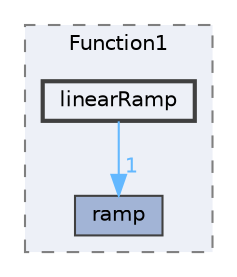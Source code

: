 digraph "src/OpenFOAM/primitives/functions/Function1/linearRamp"
{
 // LATEX_PDF_SIZE
  bgcolor="transparent";
  edge [fontname=Helvetica,fontsize=10,labelfontname=Helvetica,labelfontsize=10];
  node [fontname=Helvetica,fontsize=10,shape=box,height=0.2,width=0.4];
  compound=true
  subgraph clusterdir_bf4f273fcff898a8e57532425217d669 {
    graph [ bgcolor="#edf0f7", pencolor="grey50", label="Function1", fontname=Helvetica,fontsize=10 style="filled,dashed", URL="dir_bf4f273fcff898a8e57532425217d669.html",tooltip=""]
  dir_db837a9a779e4f4f8480520e283a1ec8 [label="ramp", fillcolor="#a2b4d6", color="grey25", style="filled", URL="dir_db837a9a779e4f4f8480520e283a1ec8.html",tooltip=""];
  dir_17c8336597f96aed99d40072ed68241e [label="linearRamp", fillcolor="#edf0f7", color="grey25", style="filled,bold", URL="dir_17c8336597f96aed99d40072ed68241e.html",tooltip=""];
  }
  dir_17c8336597f96aed99d40072ed68241e->dir_db837a9a779e4f4f8480520e283a1ec8 [headlabel="1", labeldistance=1.5 headhref="dir_002202_003176.html" href="dir_002202_003176.html" color="steelblue1" fontcolor="steelblue1"];
}

